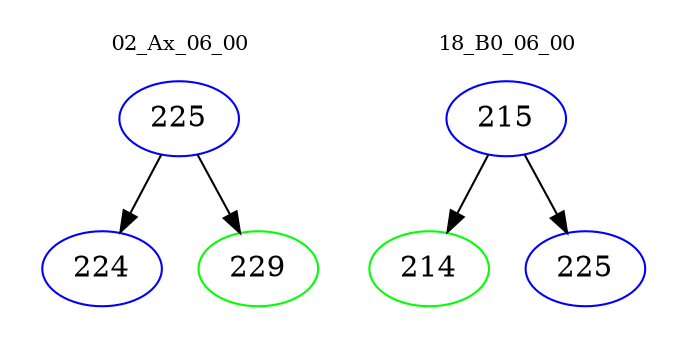 digraph{
subgraph cluster_0 {
color = white
label = "02_Ax_06_00";
fontsize=10;
T0_225 [label="225", color="blue"]
T0_225 -> T0_224 [color="black"]
T0_224 [label="224", color="blue"]
T0_225 -> T0_229 [color="black"]
T0_229 [label="229", color="green"]
}
subgraph cluster_1 {
color = white
label = "18_B0_06_00";
fontsize=10;
T1_215 [label="215", color="blue"]
T1_215 -> T1_214 [color="black"]
T1_214 [label="214", color="green"]
T1_215 -> T1_225 [color="black"]
T1_225 [label="225", color="blue"]
}
}
